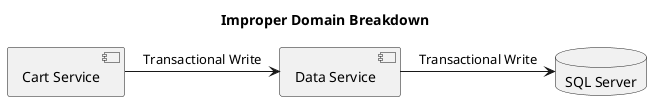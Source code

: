 @startuml "Component"
title Improper Domain Breakdown

component "Cart Service" as domA
component "Data Service" as domB

domA -> domB : Transactional Write

database "SQL Server" as sql

domB -> sql : Transactional Write

@enduml
